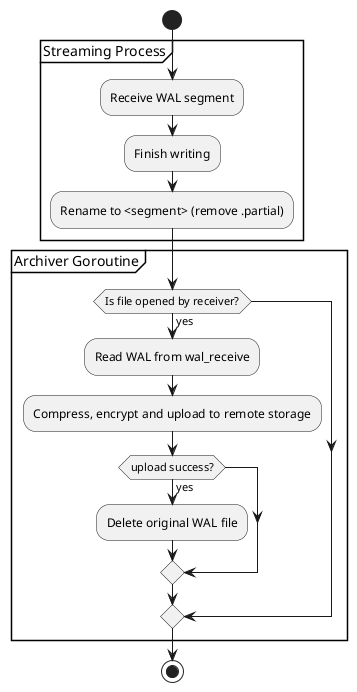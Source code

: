 @startuml
start

partition "Streaming Process" {
  :Receive WAL segment;
  :Finish writing;
  :Rename to <segment> (remove .partial);
}

partition "Archiver Goroutine" {
  if (Is file opened by receiver?) then (yes)
    :Read WAL from wal_receive;
    :Compress, encrypt and upload to remote storage;
    if (upload success?) then (yes)
      :Delete original WAL file;
    endif
  endif
}

stop
@enduml
